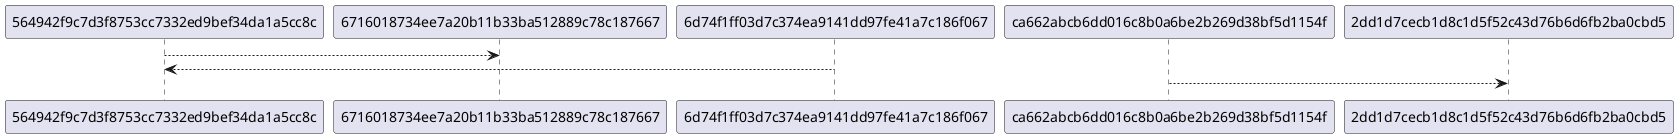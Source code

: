 @startuml
"564942f9c7d3f8753cc7332ed9bef34da1a5cc8c" --> "6716018734ee7a20b11b33ba512889c78c187667"
"6d74f1ff03d7c374ea9141dd97fe41a7c186f067" --> "564942f9c7d3f8753cc7332ed9bef34da1a5cc8c"
"ca662abcb6dd016c8b0a6be2b269d38bf5d1154f" --> "2dd1d7cecb1d8c1d5f52c43d76b6d6fb2ba0cbd5"
@enduml
